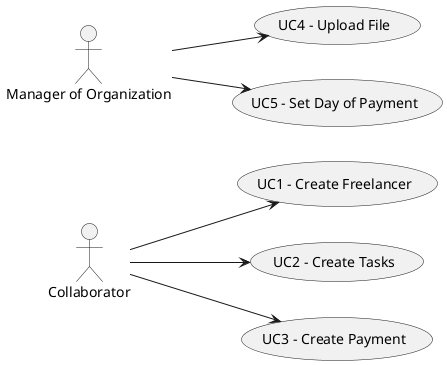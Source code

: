 @startuml

usecase UC1 as "UC1 - Create Freelancer"
usecase UC2 as "UC2 - Create Tasks"
usecase UC3 as "UC3 - Create Payment"
usecase UC4 as "UC4 - Upload File"
usecase UC5 as "UC5 - Set Day of Payment"


actor "Collaborator" as CO
actor "Manager of Organization" as MO

left to right direction
CO --> (UC1)
CO --> (UC2)
CO --> (UC3)
MO --> (UC4)

MO -->(UC5)

@enduml